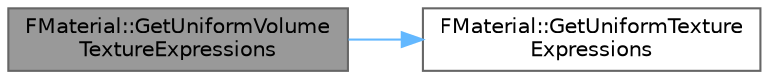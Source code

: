 digraph "FMaterial::GetUniformVolumeTextureExpressions"
{
 // INTERACTIVE_SVG=YES
 // LATEX_PDF_SIZE
  bgcolor="transparent";
  edge [fontname=Helvetica,fontsize=10,labelfontname=Helvetica,labelfontsize=10];
  node [fontname=Helvetica,fontsize=10,shape=box,height=0.2,width=0.4];
  rankdir="LR";
  Node1 [id="Node000001",label="FMaterial::GetUniformVolume\lTextureExpressions",height=0.2,width=0.4,color="gray40", fillcolor="grey60", style="filled", fontcolor="black",tooltip=" "];
  Node1 -> Node2 [id="edge1_Node000001_Node000002",color="steelblue1",style="solid",tooltip=" "];
  Node2 [id="Node000002",label="FMaterial::GetUniformTexture\lExpressions",height=0.2,width=0.4,color="grey40", fillcolor="white", style="filled",URL="$db/d78/classFMaterial.html#a09ca0fca3983151b0a5c55b7ec512ad3",tooltip=" "];
}
